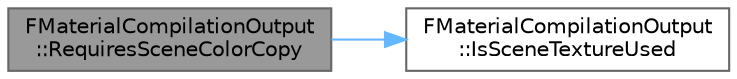 digraph "FMaterialCompilationOutput::RequiresSceneColorCopy"
{
 // INTERACTIVE_SVG=YES
 // LATEX_PDF_SIZE
  bgcolor="transparent";
  edge [fontname=Helvetica,fontsize=10,labelfontname=Helvetica,labelfontsize=10];
  node [fontname=Helvetica,fontsize=10,shape=box,height=0.2,width=0.4];
  rankdir="LR";
  Node1 [id="Node000001",label="FMaterialCompilationOutput\l::RequiresSceneColorCopy",height=0.2,width=0.4,color="gray40", fillcolor="grey60", style="filled", fontcolor="black",tooltip="Indicates whether the material uses scene color."];
  Node1 -> Node2 [id="edge1_Node000001_Node000002",color="steelblue1",style="solid",tooltip=" "];
  Node2 [id="Node000002",label="FMaterialCompilationOutput\l::IsSceneTextureUsed",height=0.2,width=0.4,color="grey40", fillcolor="white", style="filled",URL="$d1/d34/classFMaterialCompilationOutput.html#ae6a11057b27a1d982dd48733204f3885",tooltip=" "];
}
